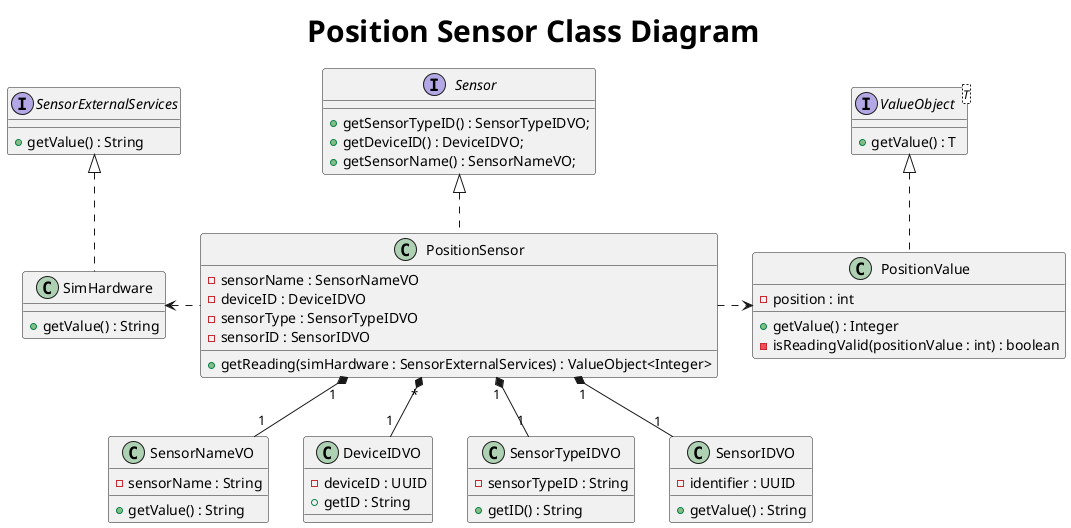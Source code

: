 Position Sensor Class Diagram

@startuml
title <size: 30> Position Sensor Class Diagram

interface Sensor {
    + getSensorTypeID() : SensorTypeIDVO;
    + getDeviceID() : DeviceIDVO;
    + getSensorName() : SensorNameVO;
}

interface SensorExternalServices {
    + getValue() : String
}


interface ValueObject<T> {
    + getValue() : T
}

class SensorNameVO{
    - sensorName : String
    + getValue() : String
}

class DeviceIDVO{
    - deviceID : UUID
    + getID : String
}

class SensorTypeIDVO{
    - sensorTypeID : String
    + getID() : String
}

class SensorIDVO{
    - identifier : UUID
    + getValue() : String
}


class PositionSensor{
    - sensorName : SensorNameVO
    - deviceID : DeviceIDVO
    - sensorType : SensorTypeIDVO
    - sensorID : SensorIDVO

    + getReading(simHardware : SensorExternalServices) : ValueObject<Integer>
}

class PositionValue{
    - position : int

    + getValue() : Integer
    - isReadingValid(positionValue : int) : boolean
}

class SimHardware{
    + getValue() : String
}

ValueObject <|.. PositionValue
Sensor <|.. PositionSensor
SensorExternalServices <|.. SimHardware
PositionSensor .right.> PositionValue
PositionSensor .left.> SimHardware
PositionSensor "1" *--down "1" SensorNameVO
PositionSensor "*" *--down "1" DeviceIDVO
PositionSensor "1" *--down "1" SensorTypeIDVO
PositionSensor "1" *--down "1" SensorIDVO

@enduml